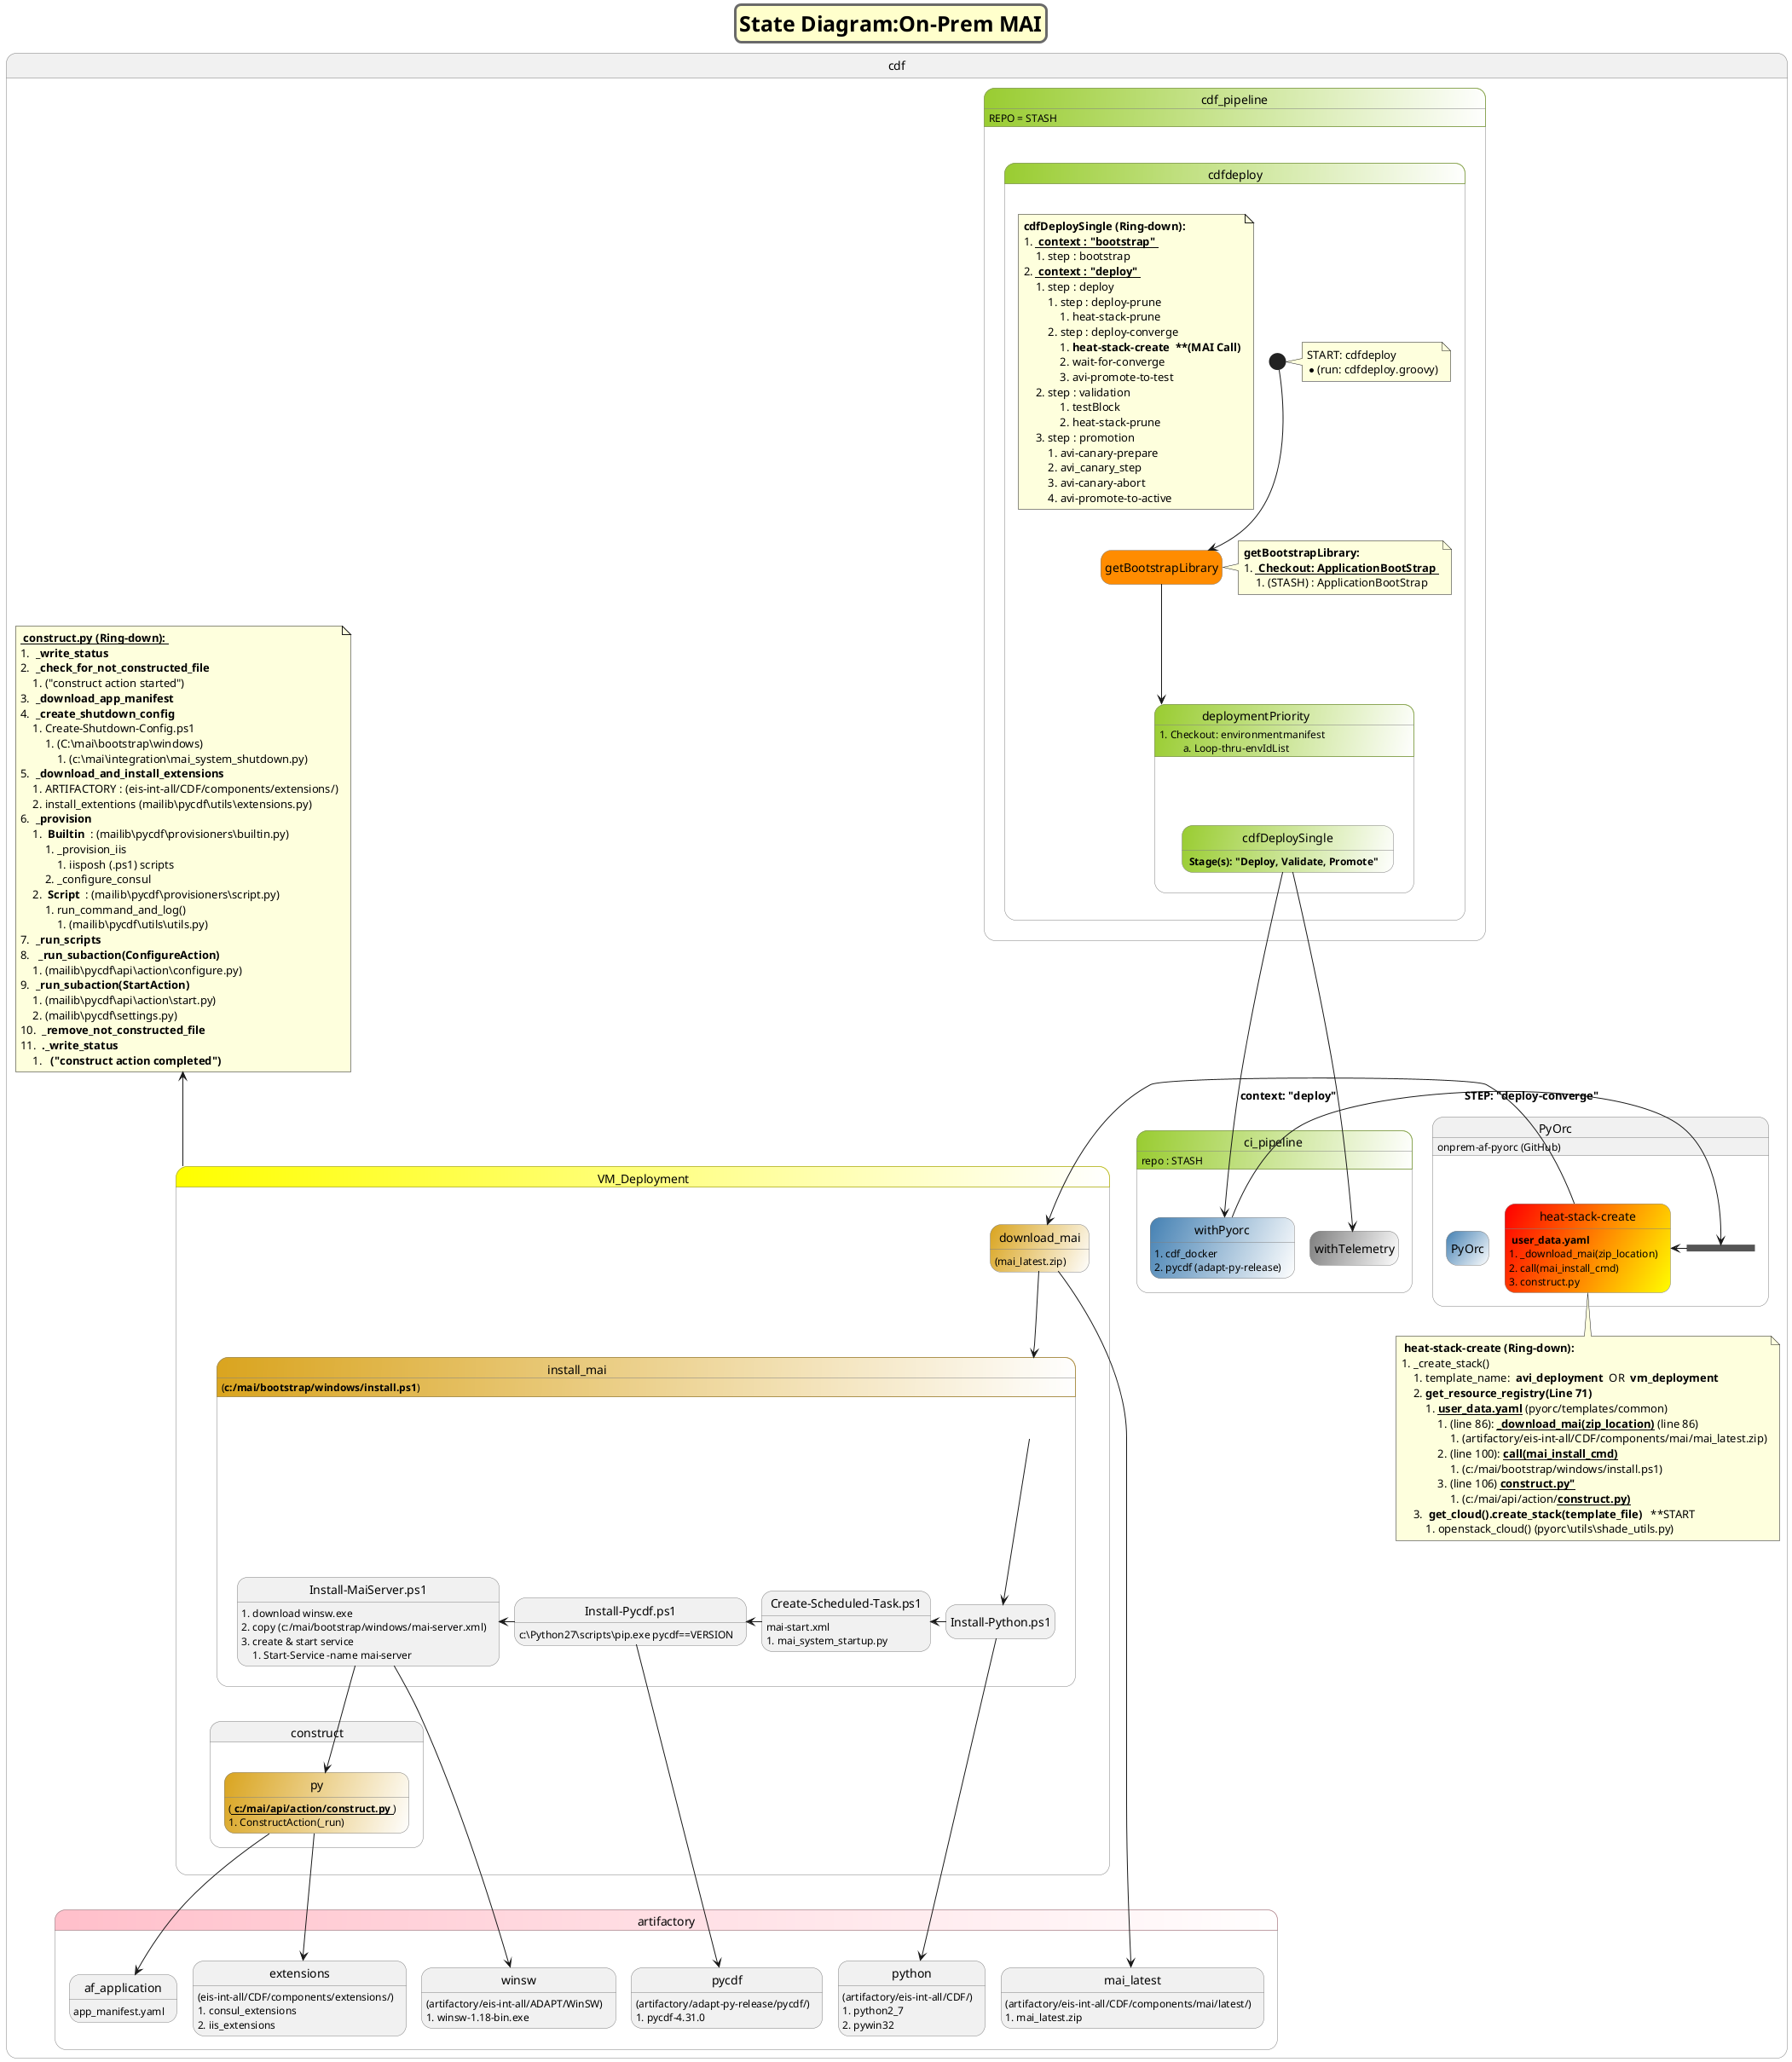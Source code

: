 ' 
' reference       : http://plantuml.com/state-diagram
' skinparam       : http://plantuml.com/skinparam
' common commands : http://plantuml.com/commons
' color codes     : http://plantuml.com/color
' arror direction : http://plantuml.com/component-diagram
' notes           : http://plantuml.com/state-diagram
'--------------------------------------
@startuml
hide empty description
'scale 900 width
'scale max 1024 width

'---- Title Format Settings ----
skinparam titleBorderRoundCorner 15
skinparam titleBorderThickness 3
skinparam titleBorderColor DimGray
skinparam titleBackgroundColor business
skinparam titleFontSize 25

'---- Object Format Settings ----
skinparam state {
  StartColor MediumBlue
  EndColor Red
  BorderColor Gray
  BackgroundColor<<cdf_bkgd>> YellowGreen/White
  BackgroundColor<<bootstrap_bkgd>> darkorange
  BackgroundColor<<heat_bkgd>> #Red/Yellow
  BackgroundColor<<jenkins_file>> LightSteelBlue
  BackgroundColor<<manifest_bkgd>> #CadetBlue/White
  BackgroundColor<<telemetry_bkgd>> #Gray/White
  BackgroundColor<<pyorc_bkgd>> #SteelBlue/White
  BackgroundColor<<vm_bkgd>> Yellow/White
  BackgroundColor<<mai_inst_bkgd>> GoldenRod/White
  BackgroundColor<<artifactory_bkgd>> Pink/White

}

title State Diagram:On-Prem MAI

state cdf {

    state cdf_pipeline <<cdf_bkgd>> {
        cdf_pipeline : REPO = STASH 
        state cdfdeploy <<cdf_bkgd>> {
        state getBootstrapLibrary <<bootstrap_bkgd>>
            state deploymentPriority <<cdf_bkgd>>{
                deploymentPriority: 1. Checkout: environmentmanifest
                deploymentPriority: \t a. Loop-thru-envIdList
                
                state "cdfDeploySingle" as cdfDS <<cdf_bkgd>>
                    cdfDS : <b> Stage(s): "Deploy, Validate, Promote" </b>
                } 
                '----- NOTES MAPPINGS -----
                note as cdfsingle_note
                    <b>cdfDeploySingle (Ring-down):</b>
                    # <b><u> context : "bootstrap" </u></b>
                    ## step : bootstrap
                    # <b><u> context : "deploy" </u></b>
                    ## step : deploy
                    ### step : deploy-prune
                    #### heat-stack-prune
                    ### step : deploy-converge
                    #### <b>heat-stack-create  **(MAI Call)</b>
                    #### wait-for-converge
                    #### avi-promote-to-test
                    ## step : validation
                    #### testBlock
                    #### heat-stack-prune
                    ## step : promotion
                    ### avi-canary-prepare
                    ### avi_canary_step
                    ### avi-canary-abort
                    ### avi-promote-to-active              
                end note  

                note as getbsLib_note
                    <b>getBootstrapLibrary:</b>
                    # <b><u> Checkout: ApplicationBootStrap </u></b>
                    ## (STASH) : ApplicationBootStrap
                end note   
                
                getBootstrapLibrary  -> getbsLib_note
                [*] --> getBootstrapLibrary 

                '----- NOTES MAPPINGS -----   
            
                note as cdfdeploy_note
                    START: cdfdeploy
                    * (run: cdfdeploy.groovy)
                end note 
                [*] -> cdfdeploy_note
            }
        '----- OBJECT MAPPINGS ------ 
        getBootstrapLibrary --> deploymentPriority

    }

    state ci_pipeline <<cdf_bkgd>> {
        ci_pipeline: repo : STASH
        state withPyorc <<pyorc_bkgd>>
            withPyorc: # cdf_docker
            withPyorc: # pycdf (adapt-py-release)
        state withTelemetry<<telemetry_bkgd>>

        cdfDS --> withTelemetry

    }

    state PyOrc {
        state PyOrc <<pyorc_bkgd>>
            PyOrc : onprem-af-pyorc (GitHub)
        ' state "heat-stack-prune" as heat_sp <<heat_bkgd>> 
        state "heat-stack-create" as heat_sc <<heat_bkgd>> 
            heat_sc : <b> user_data.yaml </b>
            heat_sc : # _download_mai(zip_location) 
            heat_sc : # call(mai_install_cmd)
            heat_sc : # construct.py         
        ' state "wait-for-converge" as heat_wfc <<heat_bkgd>>
        ' state "avi-promote-to-test" as heat_avipro <<heat_bkgd>> 
        state fork_state <<fork>>

        '----- OBJECT MAPPINGS ------ 
        ' withPyorc --> heat_sp : <b> STEP: "deploy-prune" </b>
        withPyorc -right-> fork_state : <b> STEP: "deploy-converge" </b>
            fork_state -left-> heat_sc
            ' fork_state --> heat_wfc : <b> (2B)</b>
            ' fork_state --> heat_avipro :<b>  (2C)</b>
        
    }
    note as heatstackcreate_note
        <b> heat-stack-create (Ring-down): </b>
        # _create_stack()
        ## template_name: <b> avi_deployment </b> OR <b> vm_deployment </b> 
        ## <b>get_resource_registry(Line 71)</b>
        ### <b><u>user_data.yaml</u></b> (pyorc/templates/common)
        #### (line 86): <b><u>_download_mai(zip_location)</u></b> (line 86)
        ##### (artifactory/eis-int-all/CDF/components/mai/mai_latest.zip)
        #### (line 100): <b><u>call(mai_install_cmd)</u></b>
        ##### (c:/mai/bootstrap/windows/install.ps1)
        #### (line 106) <b><u>construct.py"</u></b>
        ##### (c:/mai/api/action/<u><b>construct.py)
        ## <b> get_cloud().create_stack(template_file) </b>  **START
        ### openstack_cloud() (pyorc\utils\shade_utils.py)  
    end note 


    heat_sc -down-> heatstackcreate_note
    cdfDS -up-> withPyorc : <b>context: "deploy"</b>

state artifactory <<artifactory_bkgd>> {

    state mai_latest
        mai_latest : (artifactory/eis-int-all/CDF/components/mai/latest/)
        mai_latest : # mai_latest.zip
    state python
        python: (artifactory/eis-int-all/CDF/)
        python: # python2_7
        python: # pywin32

    state pycdf {
        pycdf : (artifactory/adapt-py-release/pycdf/)
        pycdf : # pycdf-4.31.0
    }

    state winsw
        winsw : (artifactory/eis-int-all/ADAPT/WinSW)
        winsw : # winsw-1.18-bin.exe

    state af_application
        af_application : app_manifest.yaml

    state "extensions" as artfct_ext
        artfct_ext : (eis-int-all/CDF/components/extensions/)
        artfct_ext : # consul_extensions
        artfct_ext : # iis_extensions
    '----- OBJECT MAPPINGS ------ 
    
}


state VM_Deployment <<vm_bkgd>> {
    state download_mai <<mai_inst_bkgd>>
        download_mai: (mai_latest.zip)
    state install_mai <<mai_inst_bkgd>> {
        install_mai : (<b>c:/mai/bootstrap/windows/install.ps1</b>)
        state "Install-Python.ps1" as inst_py
        state "Create-Scheduled-Task.ps1" as createsch
            createsch : mai-start.xml
            createsch : # mai_system_startup.py
        state "Install-Pycdf.ps1" as inst_pycdf
            inst_pycdf: c:\Python27\scripts\pip.exe pycdf==VERSION
        state "Install-MaiServer.ps1" as inst_maisvr
            inst_maisvr : # download winsw.exe
            inst_maisvr : # copy (c:/mai/bootstrap/windows/mai-server.xml)
            inst_maisvr : # create & start service
            inst_maisvr : ## Start-Service -name mai-server

    }
    state construct.py <<mai_inst_bkgd>>
        construct.py : (<b><u> c:/mai/api/action/construct.py </u></b>)
        construct.py : # ConstructAction(_run)
    install_mai --> inst_py
    inst_pycdf -left-> inst_maisvr
    download_mai --> install_mai
    createsch -left-> inst_pycdf
    inst_py -left-> createsch
    inst_maisvr -down-> construct.py

    download_mai -> mai_latest
    inst_py --> python
    inst_pycdf --> pycdf
    inst_maisvr --> winsw
    construct.py --> af_application
    construct.py --> artfct_ext
    
}
note as construct_note
    <b><u> construct.py (Ring-down): </u></b>
    # <b> _write_status </b>
    # <b> _check_for_not_constructed_file </b>
    ## ("construct action started")
    # <b> _download_app_manifest </b>
    # <b> _create_shutdown_config </b>
    ## Create-Shutdown-Config.ps1
    ### (C:\mai\bootstrap\windows)
    #### (c:\mai\integration\mai_system_shutdown.py)
    # <b> _download_and_install_extensions
    ## ARTIFACTORY : (eis-int-all/CDF/components/extensions/)
    ## install_extentions (mailib\pycdf\utils\extensions.py)
    # <b> _provision
    ## <b> Builtin  </b>: (mailib\pycdf\provisioners\builtin.py)
    ### _provision_iis
    #### iisposh (.ps1) scripts
    ### _configure_consul
    ## <b> Script  </b>: (mailib\pycdf\provisioners\script.py)
    ### run_command_and_log()
    #### (mailib\pycdf\utils\utils.py)
    # <b> _run_scripts </b>
    #<b>  _run_subaction(ConfigureAction) </b>
    ## (mailib\pycdf\api\action\configure.py)
    # <b> _run_subaction(StartAction) </b>
    ## (mailib\pycdf\api\action\start.py)
    ## (mailib\pycdf\settings.py)
    # <b> _remove_not_constructed_file </b>
    # <b> ._write_status </b>
    ## <b>  ("construct action completed") </b>
end note 

    VM_Deployment -up-> construct_note

heat_sc -> download_mai 

}

@enduml
